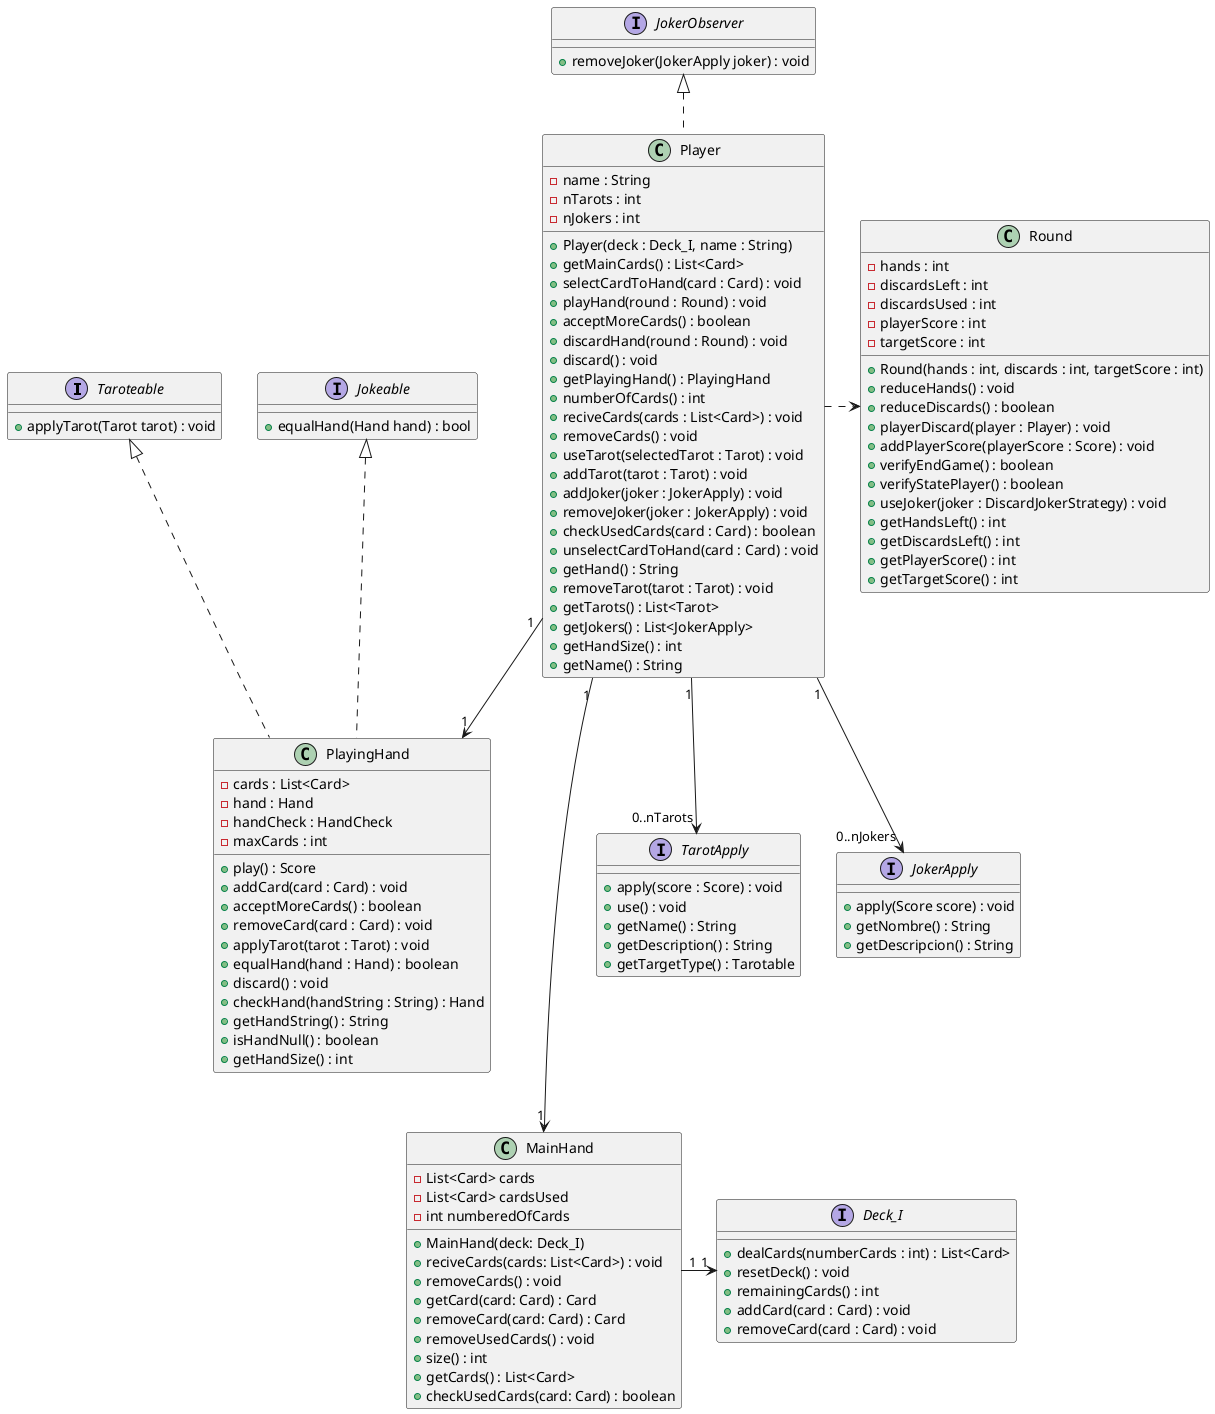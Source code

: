 @startuml

interface Taroteable {
  + applyTarot(Tarot tarot) : void
}

interface Jokeable {
  + equalHand(Hand hand) : bool
}

interface TarotApply {
    + apply(score : Score) : void
    + use() : void
    + getName() : String
    + getDescription() : String
    + getTargetType() : Tarotable
}

interface JokerApply {
  + apply(Score score) : void
  + getNombre() : String
  + getDescripcion() : String
}

interface JokerObserver {
  + removeJoker(JokerApply joker) : void
}

interface Deck_I {
  + dealCards(numberCards : int) : List<Card>
  + resetDeck() : void
  + remainingCards() : int
  + addCard(card : Card) : void
  + removeCard(card : Card) : void
}

class PlayingHand implements Taroteable, Jokeable {
    - cards : List<Card>
    - hand : Hand
    - handCheck : HandCheck
    - maxCards : int
    + play() : Score
    + addCard(card : Card) : void
    + acceptMoreCards() : boolean
    + removeCard(card : Card) : void
    + applyTarot(tarot : Tarot) : void
    + equalHand(hand : Hand) : boolean
    + discard() : void
    + checkHand(handString : String) : Hand
    + getHandString() : String
    + isHandNull() : boolean
    + getHandSize() : int
}

class MainHand {
    - List<Card> cards
    - List<Card> cardsUsed
    - int numberedOfCards
    + MainHand(deck: Deck_I)
    + reciveCards(cards: List<Card>) : void
    + removeCards() : void
    + getCard(card: Card) : Card
    + removeCard(card: Card) : Card
    + removeUsedCards() : void
    + size() : int
    + getCards() : List<Card>
    + checkUsedCards(card: Card) : boolean
}

class Player implements JokerObserver {
    - name : String
    - nTarots : int
    - nJokers : int
    + Player(deck : Deck_I, name : String)
    + getMainCards() : List<Card>
    + selectCardToHand(card : Card) : void
    + playHand(round : Round) : void
    + acceptMoreCards() : boolean
    + discardHand(round : Round) : void
    + discard() : void
    + getPlayingHand() : PlayingHand
    + numberOfCards() : int
    + reciveCards(cards : List<Card>) : void
    + removeCards() : void
    + useTarot(selectedTarot : Tarot) : void
    + addTarot(tarot : Tarot) : void
    + addJoker(joker : JokerApply) : void
    + removeJoker(joker : JokerApply) : void
    + checkUsedCards(card : Card) : boolean
    + unselectCardToHand(card : Card) : void
    + getHand() : String
    + removeTarot(tarot : Tarot) : void
    + getTarots() : List<Tarot>
    + getJokers() : List<JokerApply>
    + getHandSize() : int
    + getName() : String
}

class Round {
    - hands : int
    - discardsLeft : int
    - discardsUsed : int
    - playerScore : int
    - targetScore : int
    + Round(hands : int, discards : int, targetScore : int)
    + reduceHands() : void
    + reduceDiscards() : boolean
    + playerDiscard(player : Player) : void
    + addPlayerScore(playerScore : Score) : void
    + verifyEndGame() : boolean
    + verifyStatePlayer() : boolean
    + useJoker(joker : DiscardJokerStrategy) : void
    + getHandsLeft() : int
    + getDiscardsLeft() : int
    + getPlayerScore() : int
    + getTargetScore() : int
}

Player "1" ---> "1" MainHand
Player "1" --> "1" PlayingHand
Player "1" --> "0..nJokers" JokerApply
Player "1" --> "0..nTarots" TarotApply
Player .> Round

MainHand "1" -> "1" Deck_I

@enduml